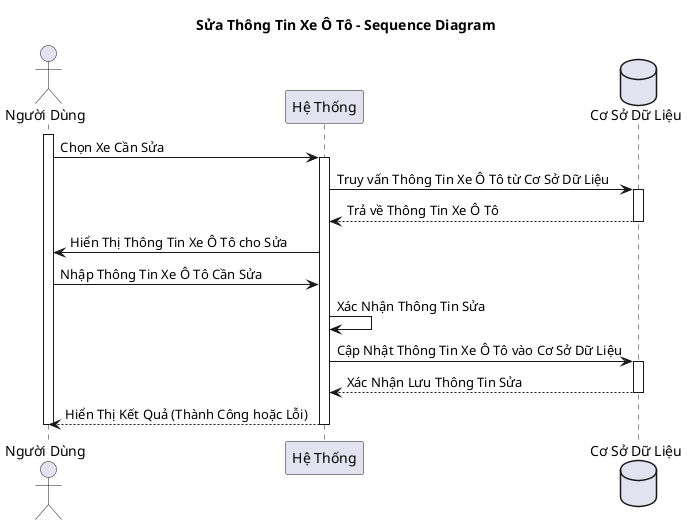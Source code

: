 @startuml
title Sửa Thông Tin Xe Ô Tô - Sequence Diagram

actor "Người Dùng" as user
participant "Hệ Thống" as system
database "Cơ Sở Dữ Liệu" as database

activate user
user -> system: Chọn Xe Cần Sửa
activate system
system -> database: Truy vấn Thông Tin Xe Ô Tô từ Cơ Sở Dữ Liệu
activate database
database --> system: Trả về Thông Tin Xe Ô Tô
deactivate database
system -> user: Hiển Thị Thông Tin Xe Ô Tô cho Sửa
user -> system: Nhập Thông Tin Xe Ô Tô Cần Sửa
system -> system: Xác Nhận Thông Tin Sửa
system -> database: Cập Nhật Thông Tin Xe Ô Tô vào Cơ Sở Dữ Liệu
activate database
database --> system: Xác Nhận Lưu Thông Tin Sửa
deactivate database
system --> user: Hiển Thị Kết Quả (Thành Công hoặc Lỗi)
deactivate system
deactivate user
@enduml

